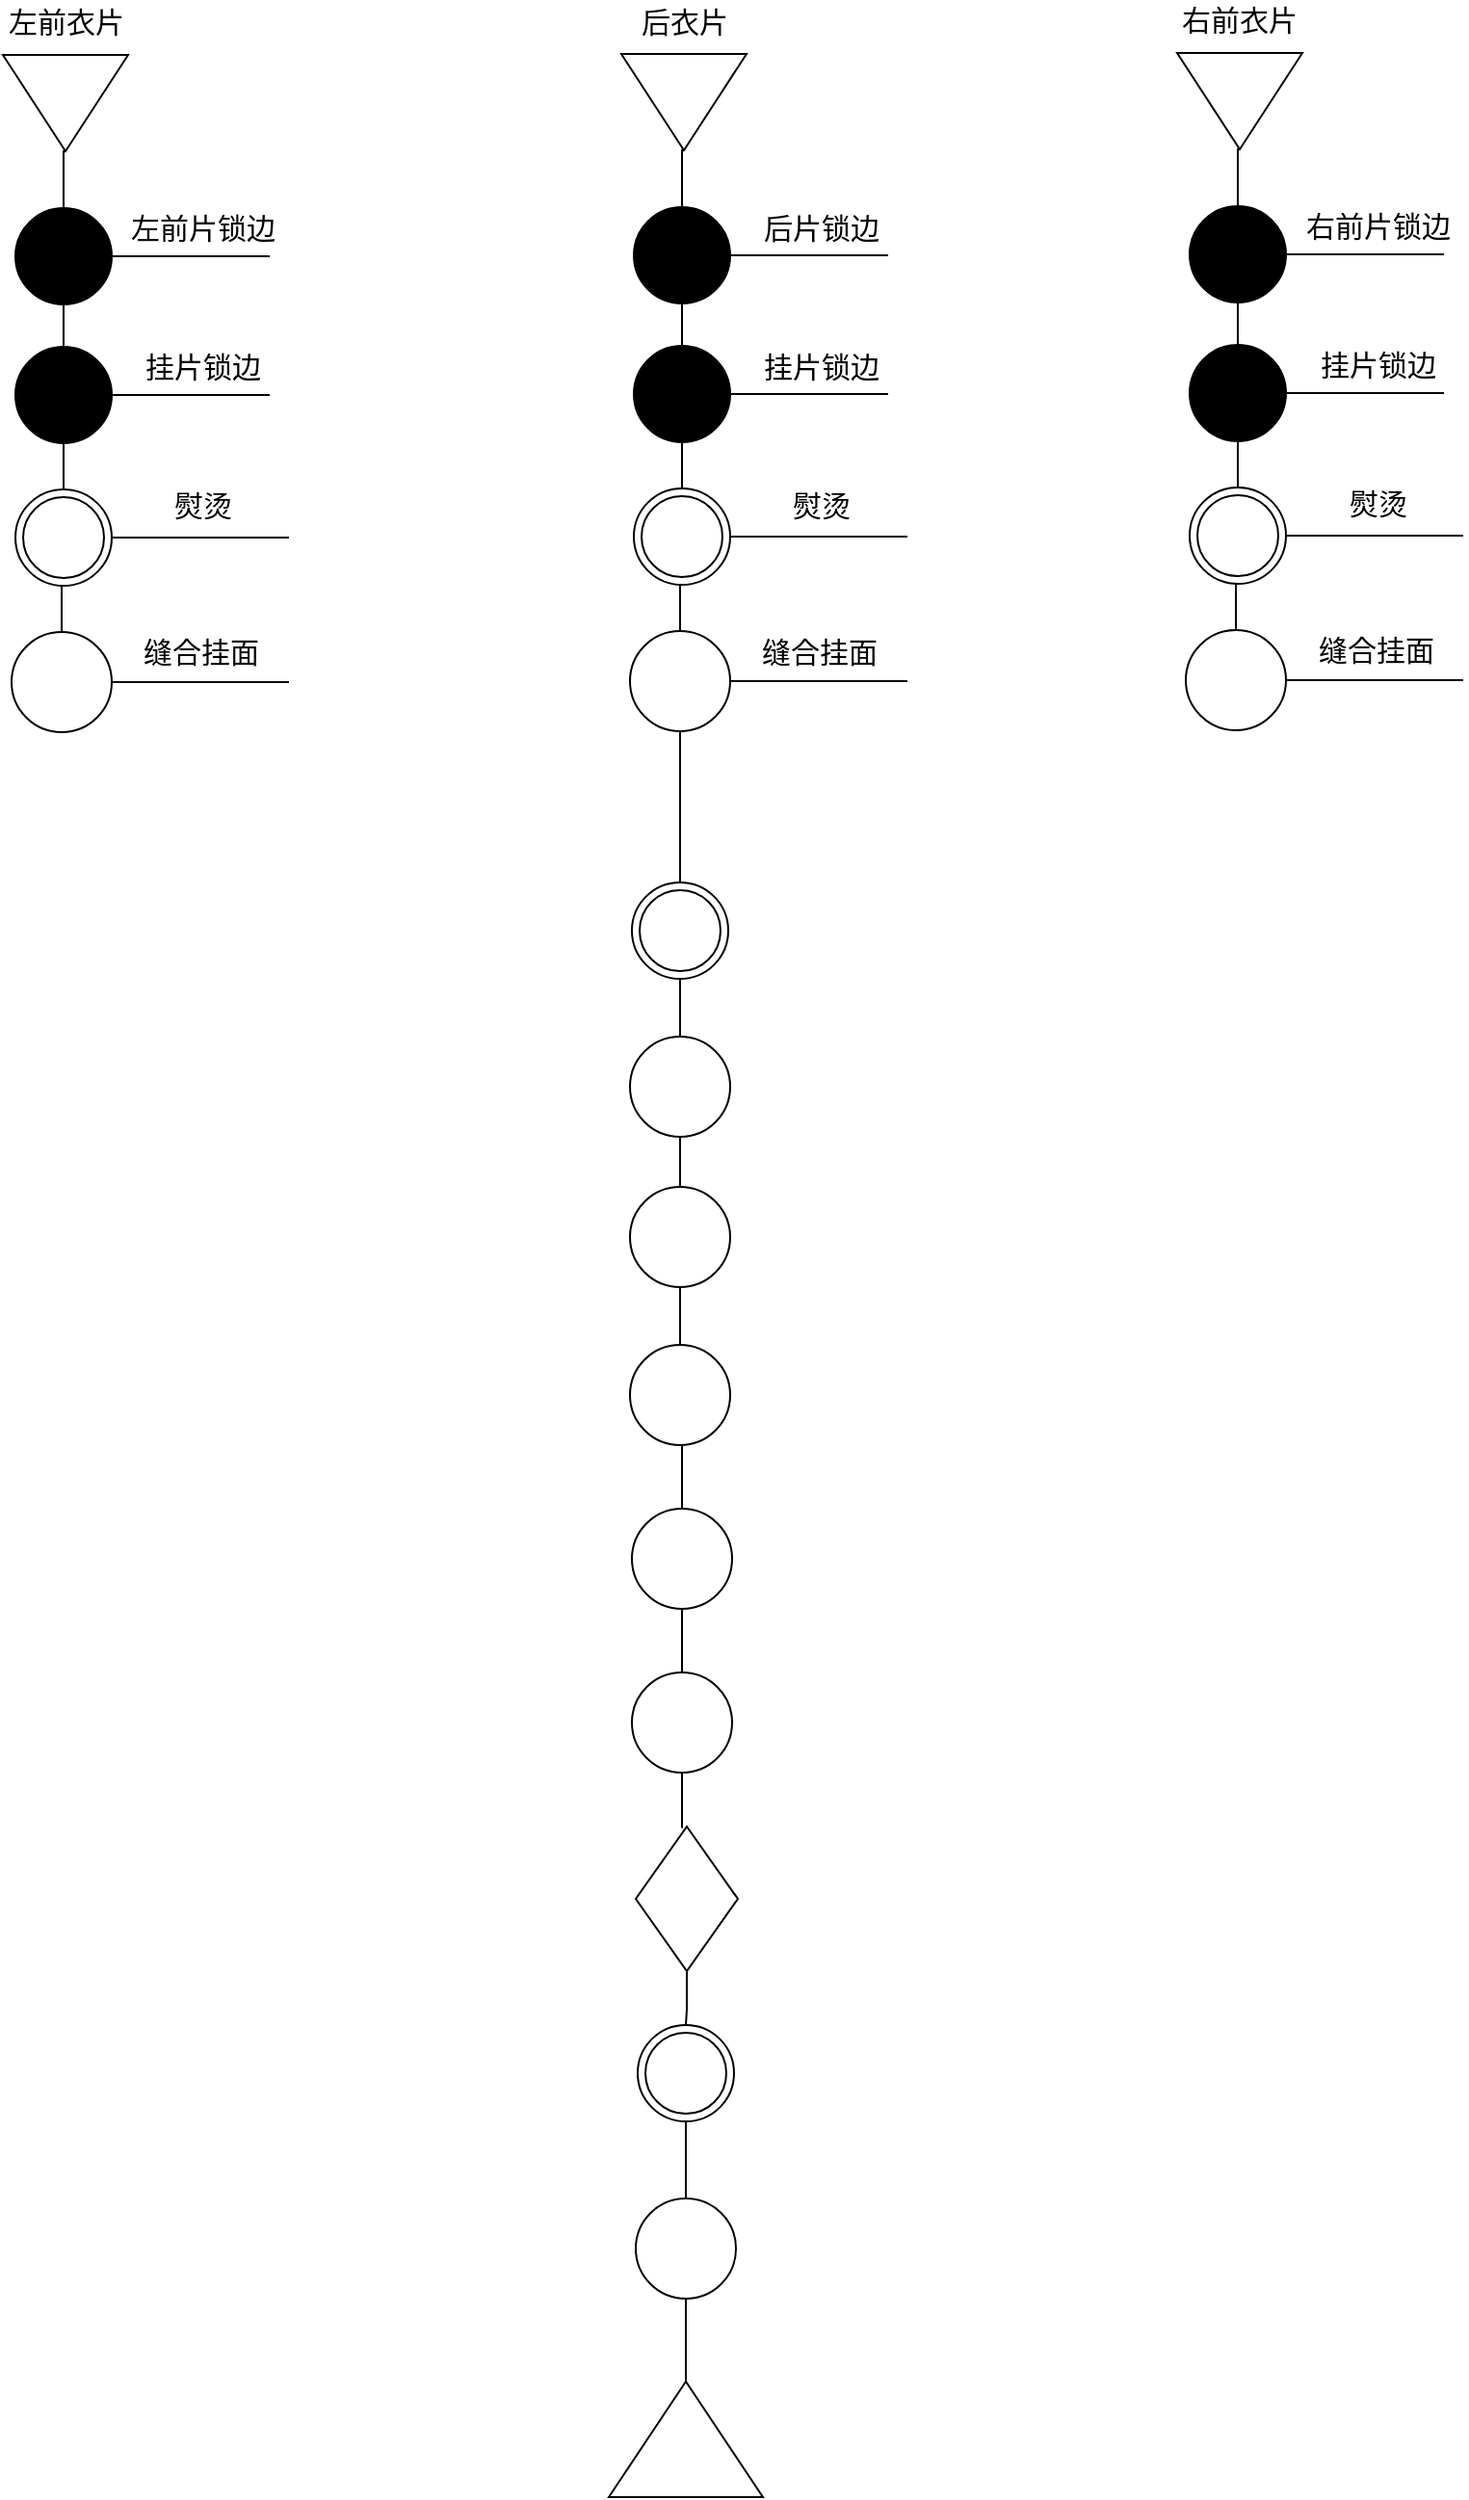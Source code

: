 <mxfile version="10.6.7" type="github"><diagram id="kPZIARoEdfquDob2c0Zt" name="Page-1"><mxGraphModel dx="1654" dy="890" grid="1" gridSize="10" guides="1" tooltips="1" connect="1" arrows="1" fold="1" page="1" pageScale="1" pageWidth="1169" pageHeight="827" math="0" shadow="0"><root><mxCell id="0"/><mxCell id="1" parent="0"/><mxCell id="jQZZ4jsOGCv43sIaz68T-7" style="edgeStyle=orthogonalEdgeStyle;rounded=0;orthogonalLoop=1;jettySize=auto;html=1;exitX=1;exitY=0.5;exitDx=0;exitDy=0;entryX=0.5;entryY=0;entryDx=0;entryDy=0;endArrow=none;endFill=0;" edge="1" parent="1" source="jQZZ4jsOGCv43sIaz68T-1" target="jQZZ4jsOGCv43sIaz68T-2"><mxGeometry relative="1" as="geometry"/></mxCell><mxCell id="jQZZ4jsOGCv43sIaz68T-1" value="" style="triangle;whiteSpace=wrap;html=1;rotation=90;" vertex="1" parent="1"><mxGeometry x="119" y="63" width="50" height="65" as="geometry"/></mxCell><mxCell id="jQZZ4jsOGCv43sIaz68T-8" style="edgeStyle=orthogonalEdgeStyle;rounded=0;orthogonalLoop=1;jettySize=auto;html=1;entryX=0.5;entryY=0;entryDx=0;entryDy=0;endArrow=none;endFill=0;" edge="1" parent="1" source="jQZZ4jsOGCv43sIaz68T-2" target="jQZZ4jsOGCv43sIaz68T-4"><mxGeometry relative="1" as="geometry"/></mxCell><mxCell id="jQZZ4jsOGCv43sIaz68T-14" style="edgeStyle=orthogonalEdgeStyle;rounded=0;orthogonalLoop=1;jettySize=auto;html=1;endArrow=none;endFill=0;" edge="1" parent="1" source="jQZZ4jsOGCv43sIaz68T-2"><mxGeometry relative="1" as="geometry"><mxPoint x="250" y="175" as="targetPoint"/></mxGeometry></mxCell><mxCell id="jQZZ4jsOGCv43sIaz68T-2" value="" style="ellipse;whiteSpace=wrap;html=1;aspect=fixed;fillColor=#000000;" vertex="1" parent="1"><mxGeometry x="118" y="150" width="50" height="50" as="geometry"/></mxCell><mxCell id="jQZZ4jsOGCv43sIaz68T-9" style="edgeStyle=orthogonalEdgeStyle;rounded=0;orthogonalLoop=1;jettySize=auto;html=1;entryX=0.5;entryY=0;entryDx=0;entryDy=0;endArrow=none;endFill=0;" edge="1" parent="1" source="jQZZ4jsOGCv43sIaz68T-4" target="jQZZ4jsOGCv43sIaz68T-5"><mxGeometry relative="1" as="geometry"/></mxCell><mxCell id="jQZZ4jsOGCv43sIaz68T-19" style="edgeStyle=orthogonalEdgeStyle;rounded=0;orthogonalLoop=1;jettySize=auto;html=1;endArrow=none;endFill=0;" edge="1" parent="1" source="jQZZ4jsOGCv43sIaz68T-4"><mxGeometry relative="1" as="geometry"><mxPoint x="250" y="247" as="targetPoint"/></mxGeometry></mxCell><mxCell id="jQZZ4jsOGCv43sIaz68T-4" value="" style="ellipse;whiteSpace=wrap;html=1;aspect=fixed;fillColor=#000000;" vertex="1" parent="1"><mxGeometry x="118" y="222" width="50" height="50" as="geometry"/></mxCell><mxCell id="jQZZ4jsOGCv43sIaz68T-10" style="edgeStyle=orthogonalEdgeStyle;rounded=0;orthogonalLoop=1;jettySize=auto;html=1;exitX=0.5;exitY=1;exitDx=0;exitDy=0;entryX=0.5;entryY=0;entryDx=0;entryDy=0;endArrow=none;endFill=0;" edge="1" parent="1" source="jQZZ4jsOGCv43sIaz68T-5" target="jQZZ4jsOGCv43sIaz68T-6"><mxGeometry relative="1" as="geometry"/></mxCell><mxCell id="jQZZ4jsOGCv43sIaz68T-21" style="edgeStyle=orthogonalEdgeStyle;rounded=0;orthogonalLoop=1;jettySize=auto;html=1;endArrow=none;endFill=0;" edge="1" parent="1" source="jQZZ4jsOGCv43sIaz68T-5"><mxGeometry relative="1" as="geometry"><mxPoint x="260" y="321" as="targetPoint"/></mxGeometry></mxCell><mxCell id="jQZZ4jsOGCv43sIaz68T-5" value="" style="ellipse;shape=doubleEllipse;whiteSpace=wrap;html=1;aspect=fixed;fillColor=#FFFFFF;" vertex="1" parent="1"><mxGeometry x="118" y="296" width="50" height="50" as="geometry"/></mxCell><mxCell id="jQZZ4jsOGCv43sIaz68T-23" style="edgeStyle=orthogonalEdgeStyle;rounded=0;orthogonalLoop=1;jettySize=auto;html=1;endArrow=none;endFill=0;" edge="1" parent="1" source="jQZZ4jsOGCv43sIaz68T-6"><mxGeometry relative="1" as="geometry"><mxPoint x="260" y="396" as="targetPoint"/></mxGeometry></mxCell><mxCell id="jQZZ4jsOGCv43sIaz68T-6" value="" style="ellipse;whiteSpace=wrap;html=1;aspect=fixed;fillColor=#FFFFFF;" vertex="1" parent="1"><mxGeometry x="116" y="370" width="52" height="52" as="geometry"/></mxCell><mxCell id="jQZZ4jsOGCv43sIaz68T-12" value="&lt;font style=&quot;font-size: 15px&quot;&gt;左前衣片&lt;/font&gt;" style="text;html=1;strokeColor=none;fillColor=none;align=center;verticalAlign=middle;whiteSpace=wrap;rounded=0;" vertex="1" parent="1"><mxGeometry x="110.5" y="43" width="67" height="20" as="geometry"/></mxCell><mxCell id="jQZZ4jsOGCv43sIaz68T-13" value="&lt;font style=&quot;font-size: 15px&quot;&gt;左前片锁边&lt;/font&gt;" style="text;html=1;strokeColor=none;fillColor=none;align=center;verticalAlign=middle;whiteSpace=wrap;rounded=0;fontStyle=0;horizontal=1;" vertex="1" parent="1"><mxGeometry x="169" y="150" width="93" height="20" as="geometry"/></mxCell><mxCell id="jQZZ4jsOGCv43sIaz68T-20" value="&lt;font style=&quot;font-size: 15px&quot;&gt;挂片锁边&lt;/font&gt;" style="text;html=1;strokeColor=none;fillColor=none;align=center;verticalAlign=middle;whiteSpace=wrap;rounded=0;fontStyle=0;horizontal=1;" vertex="1" parent="1"><mxGeometry x="169" y="222" width="93" height="20" as="geometry"/></mxCell><mxCell id="jQZZ4jsOGCv43sIaz68T-22" value="&lt;font style=&quot;font-size: 15px&quot;&gt;熨烫&lt;/font&gt;" style="text;html=1;strokeColor=none;fillColor=none;align=center;verticalAlign=middle;whiteSpace=wrap;rounded=0;fontStyle=0;horizontal=1;" vertex="1" parent="1"><mxGeometry x="169" y="294" width="93" height="20" as="geometry"/></mxCell><mxCell id="jQZZ4jsOGCv43sIaz68T-24" value="&lt;font style=&quot;font-size: 15px&quot;&gt;缝合挂面&lt;/font&gt;" style="text;html=1;strokeColor=none;fillColor=none;align=center;verticalAlign=middle;whiteSpace=wrap;rounded=0;fontStyle=0;horizontal=1;" vertex="1" parent="1"><mxGeometry x="168" y="370" width="93" height="20" as="geometry"/></mxCell><mxCell id="jQZZ4jsOGCv43sIaz68T-25" style="edgeStyle=orthogonalEdgeStyle;rounded=0;orthogonalLoop=1;jettySize=auto;html=1;exitX=1;exitY=0.5;exitDx=0;exitDy=0;entryX=0.5;entryY=0;entryDx=0;entryDy=0;endArrow=none;endFill=0;" edge="1" parent="1" source="jQZZ4jsOGCv43sIaz68T-26" target="jQZZ4jsOGCv43sIaz68T-29"><mxGeometry relative="1" as="geometry"/></mxCell><mxCell id="jQZZ4jsOGCv43sIaz68T-26" value="" style="triangle;whiteSpace=wrap;html=1;rotation=90;" vertex="1" parent="1"><mxGeometry x="440" y="62.5" width="50" height="65" as="geometry"/></mxCell><mxCell id="jQZZ4jsOGCv43sIaz68T-27" style="edgeStyle=orthogonalEdgeStyle;rounded=0;orthogonalLoop=1;jettySize=auto;html=1;entryX=0.5;entryY=0;entryDx=0;entryDy=0;endArrow=none;endFill=0;" edge="1" parent="1" source="jQZZ4jsOGCv43sIaz68T-29" target="jQZZ4jsOGCv43sIaz68T-32"><mxGeometry relative="1" as="geometry"/></mxCell><mxCell id="jQZZ4jsOGCv43sIaz68T-28" style="edgeStyle=orthogonalEdgeStyle;rounded=0;orthogonalLoop=1;jettySize=auto;html=1;endArrow=none;endFill=0;" edge="1" parent="1" source="jQZZ4jsOGCv43sIaz68T-29"><mxGeometry relative="1" as="geometry"><mxPoint x="571" y="174.5" as="targetPoint"/></mxGeometry></mxCell><mxCell id="jQZZ4jsOGCv43sIaz68T-29" value="" style="ellipse;whiteSpace=wrap;html=1;aspect=fixed;fillColor=#000000;" vertex="1" parent="1"><mxGeometry x="439" y="149.5" width="50" height="50" as="geometry"/></mxCell><mxCell id="jQZZ4jsOGCv43sIaz68T-30" style="edgeStyle=orthogonalEdgeStyle;rounded=0;orthogonalLoop=1;jettySize=auto;html=1;entryX=0.5;entryY=0;entryDx=0;entryDy=0;endArrow=none;endFill=0;" edge="1" parent="1" source="jQZZ4jsOGCv43sIaz68T-32" target="jQZZ4jsOGCv43sIaz68T-35"><mxGeometry relative="1" as="geometry"/></mxCell><mxCell id="jQZZ4jsOGCv43sIaz68T-31" style="edgeStyle=orthogonalEdgeStyle;rounded=0;orthogonalLoop=1;jettySize=auto;html=1;endArrow=none;endFill=0;" edge="1" parent="1" source="jQZZ4jsOGCv43sIaz68T-32"><mxGeometry relative="1" as="geometry"><mxPoint x="571" y="246.5" as="targetPoint"/></mxGeometry></mxCell><mxCell id="jQZZ4jsOGCv43sIaz68T-32" value="" style="ellipse;whiteSpace=wrap;html=1;aspect=fixed;fillColor=#000000;" vertex="1" parent="1"><mxGeometry x="439" y="221.5" width="50" height="50" as="geometry"/></mxCell><mxCell id="jQZZ4jsOGCv43sIaz68T-33" style="edgeStyle=orthogonalEdgeStyle;rounded=0;orthogonalLoop=1;jettySize=auto;html=1;exitX=0.5;exitY=1;exitDx=0;exitDy=0;entryX=0.5;entryY=0;entryDx=0;entryDy=0;endArrow=none;endFill=0;" edge="1" parent="1" source="jQZZ4jsOGCv43sIaz68T-35" target="jQZZ4jsOGCv43sIaz68T-37"><mxGeometry relative="1" as="geometry"/></mxCell><mxCell id="jQZZ4jsOGCv43sIaz68T-34" style="edgeStyle=orthogonalEdgeStyle;rounded=0;orthogonalLoop=1;jettySize=auto;html=1;endArrow=none;endFill=0;" edge="1" parent="1" source="jQZZ4jsOGCv43sIaz68T-35"><mxGeometry relative="1" as="geometry"><mxPoint x="581" y="320.5" as="targetPoint"/></mxGeometry></mxCell><mxCell id="jQZZ4jsOGCv43sIaz68T-35" value="" style="ellipse;shape=doubleEllipse;whiteSpace=wrap;html=1;aspect=fixed;fillColor=#FFFFFF;" vertex="1" parent="1"><mxGeometry x="439" y="295.5" width="50" height="50" as="geometry"/></mxCell><mxCell id="jQZZ4jsOGCv43sIaz68T-36" style="edgeStyle=orthogonalEdgeStyle;rounded=0;orthogonalLoop=1;jettySize=auto;html=1;endArrow=none;endFill=0;" edge="1" parent="1" source="jQZZ4jsOGCv43sIaz68T-37"><mxGeometry relative="1" as="geometry"><mxPoint x="581" y="395.5" as="targetPoint"/></mxGeometry></mxCell><mxCell id="jQZZ4jsOGCv43sIaz68T-92" style="edgeStyle=orthogonalEdgeStyle;rounded=0;orthogonalLoop=1;jettySize=auto;html=1;entryX=0.5;entryY=0;entryDx=0;entryDy=0;endArrow=none;endFill=0;" edge="1" parent="1" source="jQZZ4jsOGCv43sIaz68T-37" target="jQZZ4jsOGCv43sIaz68T-80"><mxGeometry relative="1" as="geometry"/></mxCell><mxCell id="jQZZ4jsOGCv43sIaz68T-37" value="" style="ellipse;whiteSpace=wrap;html=1;aspect=fixed;fillColor=#FFFFFF;" vertex="1" parent="1"><mxGeometry x="437" y="369.5" width="52" height="52" as="geometry"/></mxCell><mxCell id="jQZZ4jsOGCv43sIaz68T-38" value="&lt;font style=&quot;font-size: 15px&quot;&gt;后衣片&lt;/font&gt;" style="text;html=1;strokeColor=none;fillColor=none;align=center;verticalAlign=middle;whiteSpace=wrap;rounded=0;" vertex="1" parent="1"><mxGeometry x="431.5" y="42.5" width="67" height="20" as="geometry"/></mxCell><mxCell id="jQZZ4jsOGCv43sIaz68T-39" value="&lt;font style=&quot;font-size: 15px&quot;&gt;后片锁边&lt;/font&gt;" style="text;html=1;strokeColor=none;fillColor=none;align=center;verticalAlign=middle;whiteSpace=wrap;rounded=0;fontStyle=0;horizontal=1;" vertex="1" parent="1"><mxGeometry x="490" y="149.5" width="93" height="20" as="geometry"/></mxCell><mxCell id="jQZZ4jsOGCv43sIaz68T-40" value="&lt;font style=&quot;font-size: 15px&quot;&gt;挂片锁边&lt;/font&gt;" style="text;html=1;strokeColor=none;fillColor=none;align=center;verticalAlign=middle;whiteSpace=wrap;rounded=0;fontStyle=0;horizontal=1;" vertex="1" parent="1"><mxGeometry x="490" y="221.5" width="93" height="20" as="geometry"/></mxCell><mxCell id="jQZZ4jsOGCv43sIaz68T-41" value="&lt;font style=&quot;font-size: 15px&quot;&gt;熨烫&lt;/font&gt;" style="text;html=1;strokeColor=none;fillColor=none;align=center;verticalAlign=middle;whiteSpace=wrap;rounded=0;fontStyle=0;horizontal=1;" vertex="1" parent="1"><mxGeometry x="490" y="293.5" width="93" height="20" as="geometry"/></mxCell><mxCell id="jQZZ4jsOGCv43sIaz68T-42" value="&lt;font style=&quot;font-size: 15px&quot;&gt;缝合挂面&lt;/font&gt;" style="text;html=1;strokeColor=none;fillColor=none;align=center;verticalAlign=middle;whiteSpace=wrap;rounded=0;fontStyle=0;horizontal=1;" vertex="1" parent="1"><mxGeometry x="489" y="369.5" width="93" height="20" as="geometry"/></mxCell><mxCell id="jQZZ4jsOGCv43sIaz68T-62" style="edgeStyle=orthogonalEdgeStyle;rounded=0;orthogonalLoop=1;jettySize=auto;html=1;exitX=1;exitY=0.5;exitDx=0;exitDy=0;entryX=0.5;entryY=0;entryDx=0;entryDy=0;endArrow=none;endFill=0;" edge="1" parent="1" source="jQZZ4jsOGCv43sIaz68T-63" target="jQZZ4jsOGCv43sIaz68T-66"><mxGeometry relative="1" as="geometry"/></mxCell><mxCell id="jQZZ4jsOGCv43sIaz68T-63" value="" style="triangle;whiteSpace=wrap;html=1;rotation=90;" vertex="1" parent="1"><mxGeometry x="728.5" y="62" width="50" height="65" as="geometry"/></mxCell><mxCell id="jQZZ4jsOGCv43sIaz68T-64" style="edgeStyle=orthogonalEdgeStyle;rounded=0;orthogonalLoop=1;jettySize=auto;html=1;entryX=0.5;entryY=0;entryDx=0;entryDy=0;endArrow=none;endFill=0;" edge="1" parent="1" source="jQZZ4jsOGCv43sIaz68T-66" target="jQZZ4jsOGCv43sIaz68T-69"><mxGeometry relative="1" as="geometry"/></mxCell><mxCell id="jQZZ4jsOGCv43sIaz68T-65" style="edgeStyle=orthogonalEdgeStyle;rounded=0;orthogonalLoop=1;jettySize=auto;html=1;endArrow=none;endFill=0;" edge="1" parent="1" source="jQZZ4jsOGCv43sIaz68T-66"><mxGeometry relative="1" as="geometry"><mxPoint x="859.5" y="174" as="targetPoint"/></mxGeometry></mxCell><mxCell id="jQZZ4jsOGCv43sIaz68T-66" value="" style="ellipse;whiteSpace=wrap;html=1;aspect=fixed;fillColor=#000000;" vertex="1" parent="1"><mxGeometry x="727.5" y="149" width="50" height="50" as="geometry"/></mxCell><mxCell id="jQZZ4jsOGCv43sIaz68T-67" style="edgeStyle=orthogonalEdgeStyle;rounded=0;orthogonalLoop=1;jettySize=auto;html=1;entryX=0.5;entryY=0;entryDx=0;entryDy=0;endArrow=none;endFill=0;" edge="1" parent="1" source="jQZZ4jsOGCv43sIaz68T-69" target="jQZZ4jsOGCv43sIaz68T-72"><mxGeometry relative="1" as="geometry"/></mxCell><mxCell id="jQZZ4jsOGCv43sIaz68T-68" style="edgeStyle=orthogonalEdgeStyle;rounded=0;orthogonalLoop=1;jettySize=auto;html=1;endArrow=none;endFill=0;" edge="1" parent="1" source="jQZZ4jsOGCv43sIaz68T-69"><mxGeometry relative="1" as="geometry"><mxPoint x="859.5" y="246" as="targetPoint"/></mxGeometry></mxCell><mxCell id="jQZZ4jsOGCv43sIaz68T-69" value="" style="ellipse;whiteSpace=wrap;html=1;aspect=fixed;fillColor=#000000;" vertex="1" parent="1"><mxGeometry x="727.5" y="221" width="50" height="50" as="geometry"/></mxCell><mxCell id="jQZZ4jsOGCv43sIaz68T-70" style="edgeStyle=orthogonalEdgeStyle;rounded=0;orthogonalLoop=1;jettySize=auto;html=1;exitX=0.5;exitY=1;exitDx=0;exitDy=0;entryX=0.5;entryY=0;entryDx=0;entryDy=0;endArrow=none;endFill=0;" edge="1" parent="1" source="jQZZ4jsOGCv43sIaz68T-72" target="jQZZ4jsOGCv43sIaz68T-74"><mxGeometry relative="1" as="geometry"/></mxCell><mxCell id="jQZZ4jsOGCv43sIaz68T-71" style="edgeStyle=orthogonalEdgeStyle;rounded=0;orthogonalLoop=1;jettySize=auto;html=1;endArrow=none;endFill=0;" edge="1" parent="1" source="jQZZ4jsOGCv43sIaz68T-72"><mxGeometry relative="1" as="geometry"><mxPoint x="869.5" y="320" as="targetPoint"/></mxGeometry></mxCell><mxCell id="jQZZ4jsOGCv43sIaz68T-72" value="" style="ellipse;shape=doubleEllipse;whiteSpace=wrap;html=1;aspect=fixed;fillColor=#FFFFFF;" vertex="1" parent="1"><mxGeometry x="727.5" y="295" width="50" height="50" as="geometry"/></mxCell><mxCell id="jQZZ4jsOGCv43sIaz68T-73" style="edgeStyle=orthogonalEdgeStyle;rounded=0;orthogonalLoop=1;jettySize=auto;html=1;endArrow=none;endFill=0;" edge="1" parent="1" source="jQZZ4jsOGCv43sIaz68T-74"><mxGeometry relative="1" as="geometry"><mxPoint x="869.5" y="395" as="targetPoint"/></mxGeometry></mxCell><mxCell id="jQZZ4jsOGCv43sIaz68T-74" value="" style="ellipse;whiteSpace=wrap;html=1;aspect=fixed;fillColor=#FFFFFF;" vertex="1" parent="1"><mxGeometry x="725.5" y="369" width="52" height="52" as="geometry"/></mxCell><mxCell id="jQZZ4jsOGCv43sIaz68T-75" value="&lt;font style=&quot;font-size: 15px&quot;&gt;右前衣片&lt;/font&gt;" style="text;html=1;strokeColor=none;fillColor=none;align=center;verticalAlign=middle;whiteSpace=wrap;rounded=0;" vertex="1" parent="1"><mxGeometry x="720" y="42" width="67" height="20" as="geometry"/></mxCell><mxCell id="jQZZ4jsOGCv43sIaz68T-76" value="&lt;font style=&quot;font-size: 15px&quot;&gt;右前片锁边&lt;/font&gt;" style="text;html=1;strokeColor=none;fillColor=none;align=center;verticalAlign=middle;whiteSpace=wrap;rounded=0;fontStyle=0;horizontal=1;" vertex="1" parent="1"><mxGeometry x="778.5" y="149" width="93" height="20" as="geometry"/></mxCell><mxCell id="jQZZ4jsOGCv43sIaz68T-77" value="&lt;font style=&quot;font-size: 15px&quot;&gt;挂片锁边&lt;/font&gt;" style="text;html=1;strokeColor=none;fillColor=none;align=center;verticalAlign=middle;whiteSpace=wrap;rounded=0;fontStyle=0;horizontal=1;" vertex="1" parent="1"><mxGeometry x="778.5" y="221" width="93" height="20" as="geometry"/></mxCell><mxCell id="jQZZ4jsOGCv43sIaz68T-78" value="&lt;font style=&quot;font-size: 15px&quot;&gt;熨烫&lt;/font&gt;" style="text;html=1;strokeColor=none;fillColor=none;align=center;verticalAlign=middle;whiteSpace=wrap;rounded=0;fontStyle=0;horizontal=1;" vertex="1" parent="1"><mxGeometry x="778.5" y="293" width="93" height="20" as="geometry"/></mxCell><mxCell id="jQZZ4jsOGCv43sIaz68T-79" value="&lt;font style=&quot;font-size: 15px&quot;&gt;缝合挂面&lt;/font&gt;" style="text;html=1;strokeColor=none;fillColor=none;align=center;verticalAlign=middle;whiteSpace=wrap;rounded=0;fontStyle=0;horizontal=1;" vertex="1" parent="1"><mxGeometry x="777.5" y="369" width="93" height="20" as="geometry"/></mxCell><mxCell id="jQZZ4jsOGCv43sIaz68T-93" style="edgeStyle=orthogonalEdgeStyle;rounded=0;orthogonalLoop=1;jettySize=auto;html=1;entryX=0.5;entryY=0;entryDx=0;entryDy=0;endArrow=none;endFill=0;" edge="1" parent="1" source="jQZZ4jsOGCv43sIaz68T-80" target="jQZZ4jsOGCv43sIaz68T-81"><mxGeometry relative="1" as="geometry"/></mxCell><mxCell id="jQZZ4jsOGCv43sIaz68T-80" value="" style="ellipse;shape=doubleEllipse;whiteSpace=wrap;html=1;aspect=fixed;fillColor=#FFFFFF;" vertex="1" parent="1"><mxGeometry x="438" y="500" width="50" height="50" as="geometry"/></mxCell><mxCell id="jQZZ4jsOGCv43sIaz68T-94" style="edgeStyle=orthogonalEdgeStyle;rounded=0;orthogonalLoop=1;jettySize=auto;html=1;entryX=0.5;entryY=0;entryDx=0;entryDy=0;endArrow=none;endFill=0;" edge="1" parent="1" source="jQZZ4jsOGCv43sIaz68T-81" target="jQZZ4jsOGCv43sIaz68T-82"><mxGeometry relative="1" as="geometry"/></mxCell><mxCell id="jQZZ4jsOGCv43sIaz68T-81" value="" style="ellipse;whiteSpace=wrap;html=1;aspect=fixed;fillColor=#FFFFFF;" vertex="1" parent="1"><mxGeometry x="437" y="580" width="52" height="52" as="geometry"/></mxCell><mxCell id="jQZZ4jsOGCv43sIaz68T-101" style="edgeStyle=orthogonalEdgeStyle;rounded=0;orthogonalLoop=1;jettySize=auto;html=1;endArrow=none;endFill=0;" edge="1" parent="1" source="jQZZ4jsOGCv43sIaz68T-82" target="jQZZ4jsOGCv43sIaz68T-83"><mxGeometry relative="1" as="geometry"/></mxCell><mxCell id="jQZZ4jsOGCv43sIaz68T-82" value="" style="ellipse;whiteSpace=wrap;html=1;aspect=fixed;fillColor=#FFFFFF;" vertex="1" parent="1"><mxGeometry x="437" y="658" width="52" height="52" as="geometry"/></mxCell><mxCell id="jQZZ4jsOGCv43sIaz68T-95" style="edgeStyle=orthogonalEdgeStyle;rounded=0;orthogonalLoop=1;jettySize=auto;html=1;entryX=0.5;entryY=0;entryDx=0;entryDy=0;endArrow=none;endFill=0;" edge="1" parent="1" target="jQZZ4jsOGCv43sIaz68T-84"><mxGeometry relative="1" as="geometry"><mxPoint x="464" y="792.0" as="sourcePoint"/></mxGeometry></mxCell><mxCell id="jQZZ4jsOGCv43sIaz68T-83" value="" style="ellipse;whiteSpace=wrap;html=1;aspect=fixed;fillColor=#FFFFFF;" vertex="1" parent="1"><mxGeometry x="437" y="740" width="52" height="52" as="geometry"/></mxCell><mxCell id="jQZZ4jsOGCv43sIaz68T-96" style="edgeStyle=orthogonalEdgeStyle;rounded=0;orthogonalLoop=1;jettySize=auto;html=1;endArrow=none;endFill=0;" edge="1" parent="1" source="jQZZ4jsOGCv43sIaz68T-84" target="jQZZ4jsOGCv43sIaz68T-85"><mxGeometry relative="1" as="geometry"/></mxCell><mxCell id="jQZZ4jsOGCv43sIaz68T-84" value="" style="ellipse;whiteSpace=wrap;html=1;aspect=fixed;fillColor=#FFFFFF;" vertex="1" parent="1"><mxGeometry x="438" y="825" width="52" height="52" as="geometry"/></mxCell><mxCell id="jQZZ4jsOGCv43sIaz68T-97" style="edgeStyle=orthogonalEdgeStyle;rounded=0;orthogonalLoop=1;jettySize=auto;html=1;endArrow=none;endFill=0;" edge="1" parent="1" source="jQZZ4jsOGCv43sIaz68T-85"><mxGeometry relative="1" as="geometry"><mxPoint x="464" y="990.708" as="targetPoint"/></mxGeometry></mxCell><mxCell id="jQZZ4jsOGCv43sIaz68T-85" value="" style="ellipse;whiteSpace=wrap;html=1;aspect=fixed;fillColor=#FFFFFF;" vertex="1" parent="1"><mxGeometry x="438" y="910" width="52" height="52" as="geometry"/></mxCell><mxCell id="jQZZ4jsOGCv43sIaz68T-98" style="edgeStyle=orthogonalEdgeStyle;rounded=0;orthogonalLoop=1;jettySize=auto;html=1;entryX=0.5;entryY=0;entryDx=0;entryDy=0;endArrow=none;endFill=0;" edge="1" parent="1" source="jQZZ4jsOGCv43sIaz68T-86" target="jQZZ4jsOGCv43sIaz68T-88"><mxGeometry relative="1" as="geometry"/></mxCell><mxCell id="jQZZ4jsOGCv43sIaz68T-86" value="" style="rhombus;whiteSpace=wrap;html=1;strokeColor=#000000;fillColor=#FFFFFF;" vertex="1" parent="1"><mxGeometry x="440" y="990" width="53" height="75" as="geometry"/></mxCell><mxCell id="jQZZ4jsOGCv43sIaz68T-105" style="edgeStyle=orthogonalEdgeStyle;rounded=0;orthogonalLoop=1;jettySize=auto;html=1;endArrow=none;endFill=0;" edge="1" parent="1" source="jQZZ4jsOGCv43sIaz68T-88" target="jQZZ4jsOGCv43sIaz68T-89"><mxGeometry relative="1" as="geometry"/></mxCell><mxCell id="jQZZ4jsOGCv43sIaz68T-88" value="" style="ellipse;shape=doubleEllipse;whiteSpace=wrap;html=1;aspect=fixed;fillColor=#FFFFFF;" vertex="1" parent="1"><mxGeometry x="441" y="1093" width="50" height="50" as="geometry"/></mxCell><mxCell id="jQZZ4jsOGCv43sIaz68T-106" style="edgeStyle=orthogonalEdgeStyle;rounded=0;orthogonalLoop=1;jettySize=auto;html=1;endArrow=none;endFill=0;" edge="1" parent="1" source="jQZZ4jsOGCv43sIaz68T-89" target="jQZZ4jsOGCv43sIaz68T-90"><mxGeometry relative="1" as="geometry"/></mxCell><mxCell id="jQZZ4jsOGCv43sIaz68T-89" value="" style="ellipse;whiteSpace=wrap;html=1;aspect=fixed;fillColor=#FFFFFF;" vertex="1" parent="1"><mxGeometry x="440" y="1183" width="52" height="52" as="geometry"/></mxCell><mxCell id="jQZZ4jsOGCv43sIaz68T-90" value="" style="triangle;whiteSpace=wrap;html=1;strokeColor=#000000;fillColor=#FFFFFF;rotation=-90;" vertex="1" parent="1"><mxGeometry x="436" y="1268" width="60" height="80" as="geometry"/></mxCell></root></mxGraphModel></diagram></mxfile>